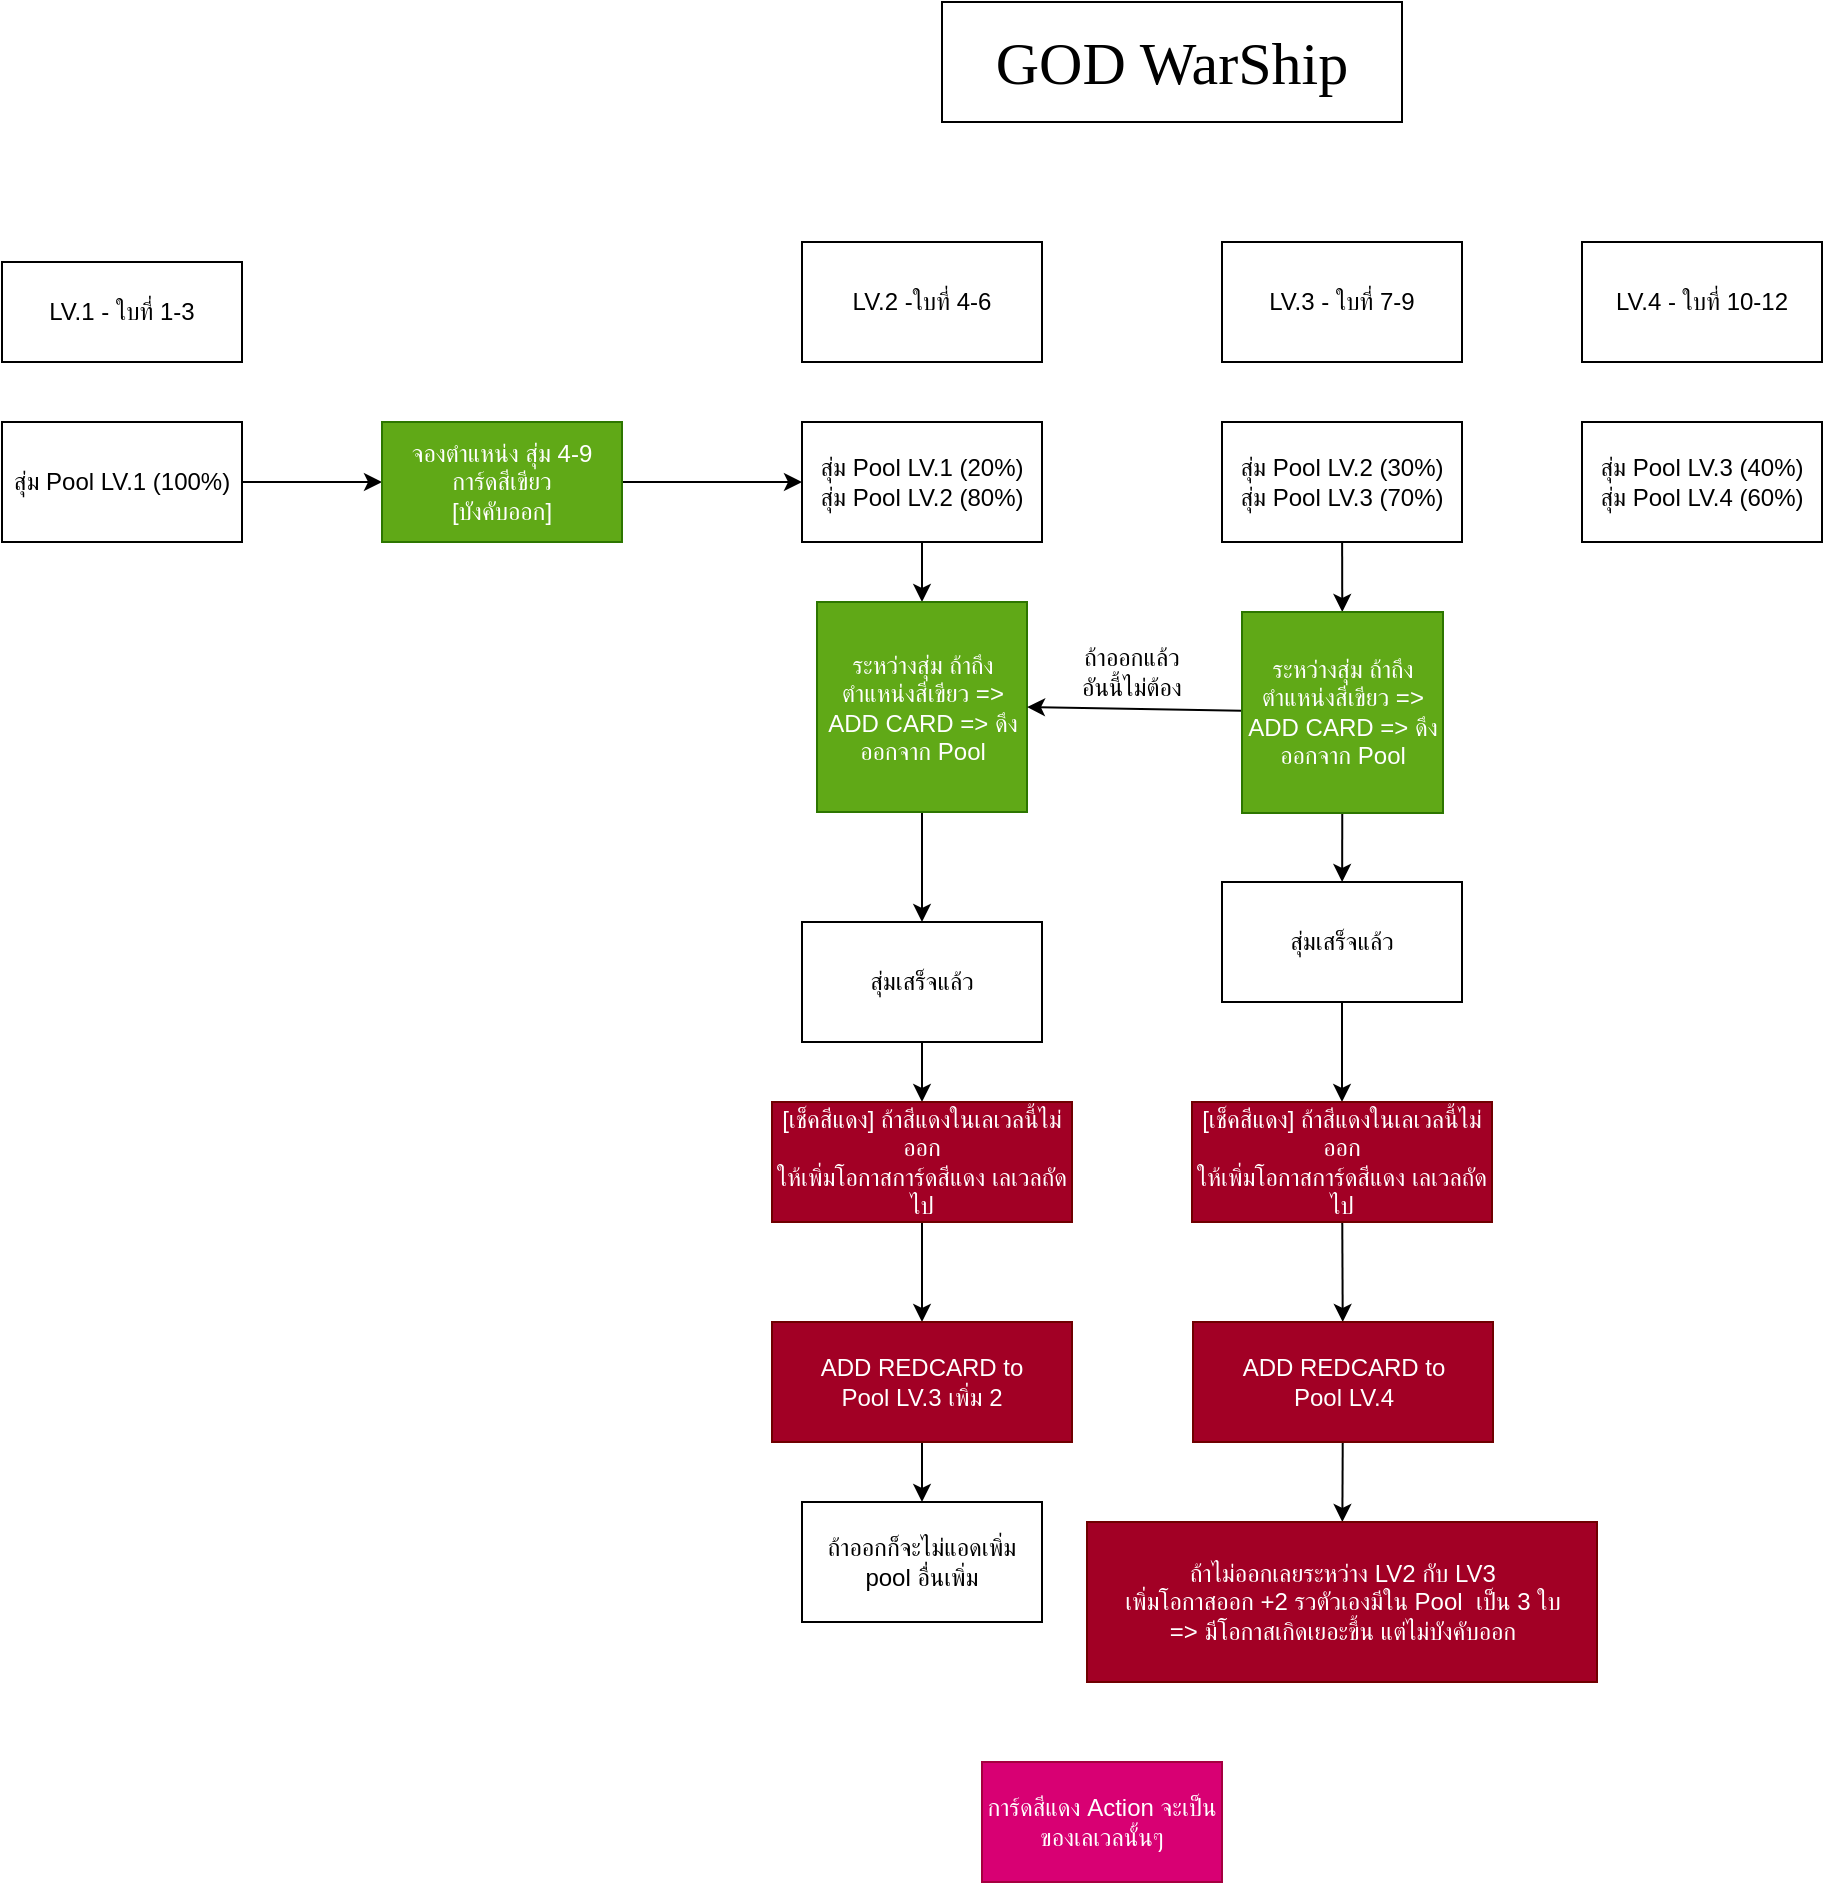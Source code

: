 <mxfile>
    <diagram id="ts22CMXIrcILV0iI1m7x" name="Page-1">
        <mxGraphModel dx="4572" dy="1043" grid="1" gridSize="10" guides="1" tooltips="1" connect="1" arrows="1" fold="1" page="1" pageScale="1" pageWidth="850" pageHeight="1100" math="0" shadow="0">
            <root>
                <mxCell id="0"/>
                <mxCell id="1" parent="0"/>
                <mxCell id="2" value="GOD WarShip" style="rounded=0;whiteSpace=wrap;html=1;fontFamily=Comic Sans MS;fontSize=30;" parent="1" vertex="1">
                    <mxGeometry x="-2820" y="100" width="230" height="60" as="geometry"/>
                </mxCell>
                <mxCell id="39" style="edgeStyle=none;html=1;" edge="1" parent="1" source="13" target="14">
                    <mxGeometry relative="1" as="geometry"/>
                </mxCell>
                <mxCell id="13" value="สุ่ม Pool LV.1 (100%)" style="rounded=0;whiteSpace=wrap;html=1;" vertex="1" parent="1">
                    <mxGeometry x="-3290" y="310" width="120" height="60" as="geometry"/>
                </mxCell>
                <mxCell id="40" style="edgeStyle=none;html=1;entryX=0;entryY=0.5;entryDx=0;entryDy=0;" edge="1" parent="1" source="14" target="15">
                    <mxGeometry relative="1" as="geometry"/>
                </mxCell>
                <mxCell id="14" value="จองตำแหน่ง สุ่ม 4-9&lt;br&gt;การ์ดสีเขียว&lt;br&gt;[บังคับออก]" style="rounded=0;whiteSpace=wrap;html=1;fillColor=#60a917;strokeColor=#2D7600;fontColor=#ffffff;" vertex="1" parent="1">
                    <mxGeometry x="-3100" y="310" width="120" height="60" as="geometry"/>
                </mxCell>
                <mxCell id="41" style="edgeStyle=none;html=1;" edge="1" parent="1" source="15" target="16">
                    <mxGeometry relative="1" as="geometry"/>
                </mxCell>
                <mxCell id="15" value="สุ่ม Pool LV.1 (20%)&lt;br&gt;สุ่ม Pool LV.2 (80%)" style="rounded=0;whiteSpace=wrap;html=1;" vertex="1" parent="1">
                    <mxGeometry x="-2890" y="310" width="120" height="60" as="geometry"/>
                </mxCell>
                <mxCell id="42" style="edgeStyle=none;html=1;" edge="1" parent="1" source="16" target="26">
                    <mxGeometry relative="1" as="geometry"/>
                </mxCell>
                <mxCell id="16" value="ระหว่างสุ่ม ถ้าถึงตำแหน่งสีเขียว =&amp;gt; ADD CARD =&amp;gt; ดึงออกจาก Pool" style="whiteSpace=wrap;html=1;aspect=fixed;fillColor=#60a917;fontColor=#ffffff;strokeColor=#2D7600;" vertex="1" parent="1">
                    <mxGeometry x="-2882.5" y="400" width="105" height="105" as="geometry"/>
                </mxCell>
                <mxCell id="17" value="LV.1 - ใบที่ 1-3" style="rounded=0;whiteSpace=wrap;html=1;" vertex="1" parent="1">
                    <mxGeometry x="-3290" y="230" width="120" height="50" as="geometry"/>
                </mxCell>
                <mxCell id="18" value="LV.2 -ใบที่ 4-6" style="rounded=0;whiteSpace=wrap;html=1;" vertex="1" parent="1">
                    <mxGeometry x="-2890" y="220" width="120" height="60" as="geometry"/>
                </mxCell>
                <mxCell id="19" value="LV.3 - ใบที่ 7-9" style="rounded=0;whiteSpace=wrap;html=1;" vertex="1" parent="1">
                    <mxGeometry x="-2680" y="220" width="120" height="60" as="geometry"/>
                </mxCell>
                <mxCell id="45" value="" style="edgeStyle=none;html=1;" edge="1" parent="1" source="22" target="25">
                    <mxGeometry relative="1" as="geometry"/>
                </mxCell>
                <mxCell id="22" value="สุ่ม Pool LV.2 (30%)&lt;br&gt;สุ่ม Pool LV.3 (70%)" style="rounded=0;whiteSpace=wrap;html=1;" vertex="1" parent="1">
                    <mxGeometry x="-2680" y="310" width="120" height="60" as="geometry"/>
                </mxCell>
                <mxCell id="46" style="edgeStyle=none;html=1;" edge="1" parent="1" source="25" target="29">
                    <mxGeometry relative="1" as="geometry"/>
                </mxCell>
                <mxCell id="54" style="edgeStyle=none;html=1;entryX=1;entryY=0.5;entryDx=0;entryDy=0;" edge="1" parent="1" source="25" target="16">
                    <mxGeometry relative="1" as="geometry"/>
                </mxCell>
                <mxCell id="25" value="ระหว่างสุ่ม ถ้าถึงตำแหน่งสีเขียว =&amp;gt; ADD CARD =&amp;gt; ดึงออกจาก Pool" style="whiteSpace=wrap;html=1;aspect=fixed;fillColor=#60a917;fontColor=#ffffff;strokeColor=#2D7600;" vertex="1" parent="1">
                    <mxGeometry x="-2670" y="405" width="100.5" height="100.5" as="geometry"/>
                </mxCell>
                <mxCell id="43" style="edgeStyle=none;html=1;" edge="1" parent="1" source="26" target="27">
                    <mxGeometry relative="1" as="geometry"/>
                </mxCell>
                <mxCell id="26" value="สุ่มเสร็จแล้ว" style="rounded=0;whiteSpace=wrap;html=1;" vertex="1" parent="1">
                    <mxGeometry x="-2890" y="560" width="120" height="60" as="geometry"/>
                </mxCell>
                <mxCell id="44" style="edgeStyle=none;html=1;" edge="1" parent="1" source="27" target="28">
                    <mxGeometry relative="1" as="geometry"/>
                </mxCell>
                <mxCell id="27" value="[เช็คสีแดง] ถ้าสีแดงในเลเวลนี้ไม่ออก&lt;br&gt;ให้เพิ่มโอกาสการ์ดสีแดง เลเวลถัดไป" style="rounded=0;whiteSpace=wrap;html=1;fillColor=#a20025;fontColor=#ffffff;strokeColor=#6F0000;" vertex="1" parent="1">
                    <mxGeometry x="-2905" y="650" width="150" height="60" as="geometry"/>
                </mxCell>
                <mxCell id="50" style="edgeStyle=none;html=1;" edge="1" parent="1" source="28" target="49">
                    <mxGeometry relative="1" as="geometry"/>
                </mxCell>
                <mxCell id="28" value="ADD REDCARD to &lt;br&gt;Pool LV.3 เพิ่ม 2" style="rounded=0;whiteSpace=wrap;html=1;fillColor=#a20025;fontColor=#ffffff;strokeColor=#6F0000;" vertex="1" parent="1">
                    <mxGeometry x="-2905" y="760" width="150" height="60" as="geometry"/>
                </mxCell>
                <mxCell id="47" style="edgeStyle=none;html=1;" edge="1" parent="1" source="29" target="30">
                    <mxGeometry relative="1" as="geometry"/>
                </mxCell>
                <mxCell id="29" value="สุ่มเสร็จแล้ว" style="rounded=0;whiteSpace=wrap;html=1;" vertex="1" parent="1">
                    <mxGeometry x="-2680" y="540" width="120" height="60" as="geometry"/>
                </mxCell>
                <mxCell id="48" style="edgeStyle=none;html=1;" edge="1" parent="1" source="30" target="31">
                    <mxGeometry relative="1" as="geometry"/>
                </mxCell>
                <mxCell id="30" value="[เช็คสีแดง]&amp;nbsp;ถ้าสีแดงในเลเวลนี้ไม่ออก&lt;br&gt;ให้เพิ่มโอกาสการ์ดสีแดง เลเวลถัดไป" style="rounded=0;whiteSpace=wrap;html=1;fillColor=#a20025;fontColor=#ffffff;strokeColor=#6F0000;" vertex="1" parent="1">
                    <mxGeometry x="-2695" y="650" width="150" height="60" as="geometry"/>
                </mxCell>
                <mxCell id="33" value="" style="edgeStyle=none;html=1;" edge="1" parent="1" source="31" target="32">
                    <mxGeometry relative="1" as="geometry"/>
                </mxCell>
                <mxCell id="31" value="ADD REDCARD&amp;nbsp;to &lt;br&gt;Pool LV.4" style="rounded=0;whiteSpace=wrap;html=1;fillColor=#a20025;fontColor=#ffffff;strokeColor=#6F0000;" vertex="1" parent="1">
                    <mxGeometry x="-2694.5" y="760" width="150" height="60" as="geometry"/>
                </mxCell>
                <mxCell id="32" value="ถ้าไม่ออกเลยระหว่าง LV2 กับ LV3&lt;br&gt;เพิ่มโอกาสออก +2 รวตัวเองมีใน Pool&amp;nbsp;&amp;nbsp;เป็น 3 ใบ&lt;br&gt;=&amp;gt; มีโอกาสเกิดเยอะขึ้น แต่ไม่บังคับออก" style="rounded=0;whiteSpace=wrap;html=1;fillColor=#a20025;fontColor=#ffffff;strokeColor=#6F0000;" vertex="1" parent="1">
                    <mxGeometry x="-2747.5" y="860" width="255" height="80" as="geometry"/>
                </mxCell>
                <mxCell id="34" value="LV.4 - ใบที่ 10-12" style="rounded=0;whiteSpace=wrap;html=1;" vertex="1" parent="1">
                    <mxGeometry x="-2500" y="220" width="120" height="60" as="geometry"/>
                </mxCell>
                <mxCell id="35" value="สุ่ม Pool LV.3 (40%)&lt;br&gt;สุ่ม Pool LV.4 (60%)" style="rounded=0;whiteSpace=wrap;html=1;" vertex="1" parent="1">
                    <mxGeometry x="-2500" y="310" width="120" height="60" as="geometry"/>
                </mxCell>
                <mxCell id="49" value="ถ้าออกก็จะไม่แอดเพิ่ม pool อื่นเพิ่ม" style="rounded=0;whiteSpace=wrap;html=1;" vertex="1" parent="1">
                    <mxGeometry x="-2890" y="850" width="120" height="60" as="geometry"/>
                </mxCell>
                <mxCell id="51" value="การ์ดสีแดง Action จะเป็นของเลเวลนั้นๆ" style="rounded=0;whiteSpace=wrap;html=1;fillColor=#d80073;fontColor=#ffffff;strokeColor=#A50040;" vertex="1" parent="1">
                    <mxGeometry x="-2800" y="980" width="120" height="60" as="geometry"/>
                </mxCell>
                <mxCell id="53" value="ถ้าออกแล้ว อันนี้ไม่ต้อง" style="text;html=1;strokeColor=none;fillColor=none;align=center;verticalAlign=middle;whiteSpace=wrap;rounded=0;" vertex="1" parent="1">
                    <mxGeometry x="-2755" y="420" width="60" height="30" as="geometry"/>
                </mxCell>
            </root>
        </mxGraphModel>
    </diagram>
</mxfile>